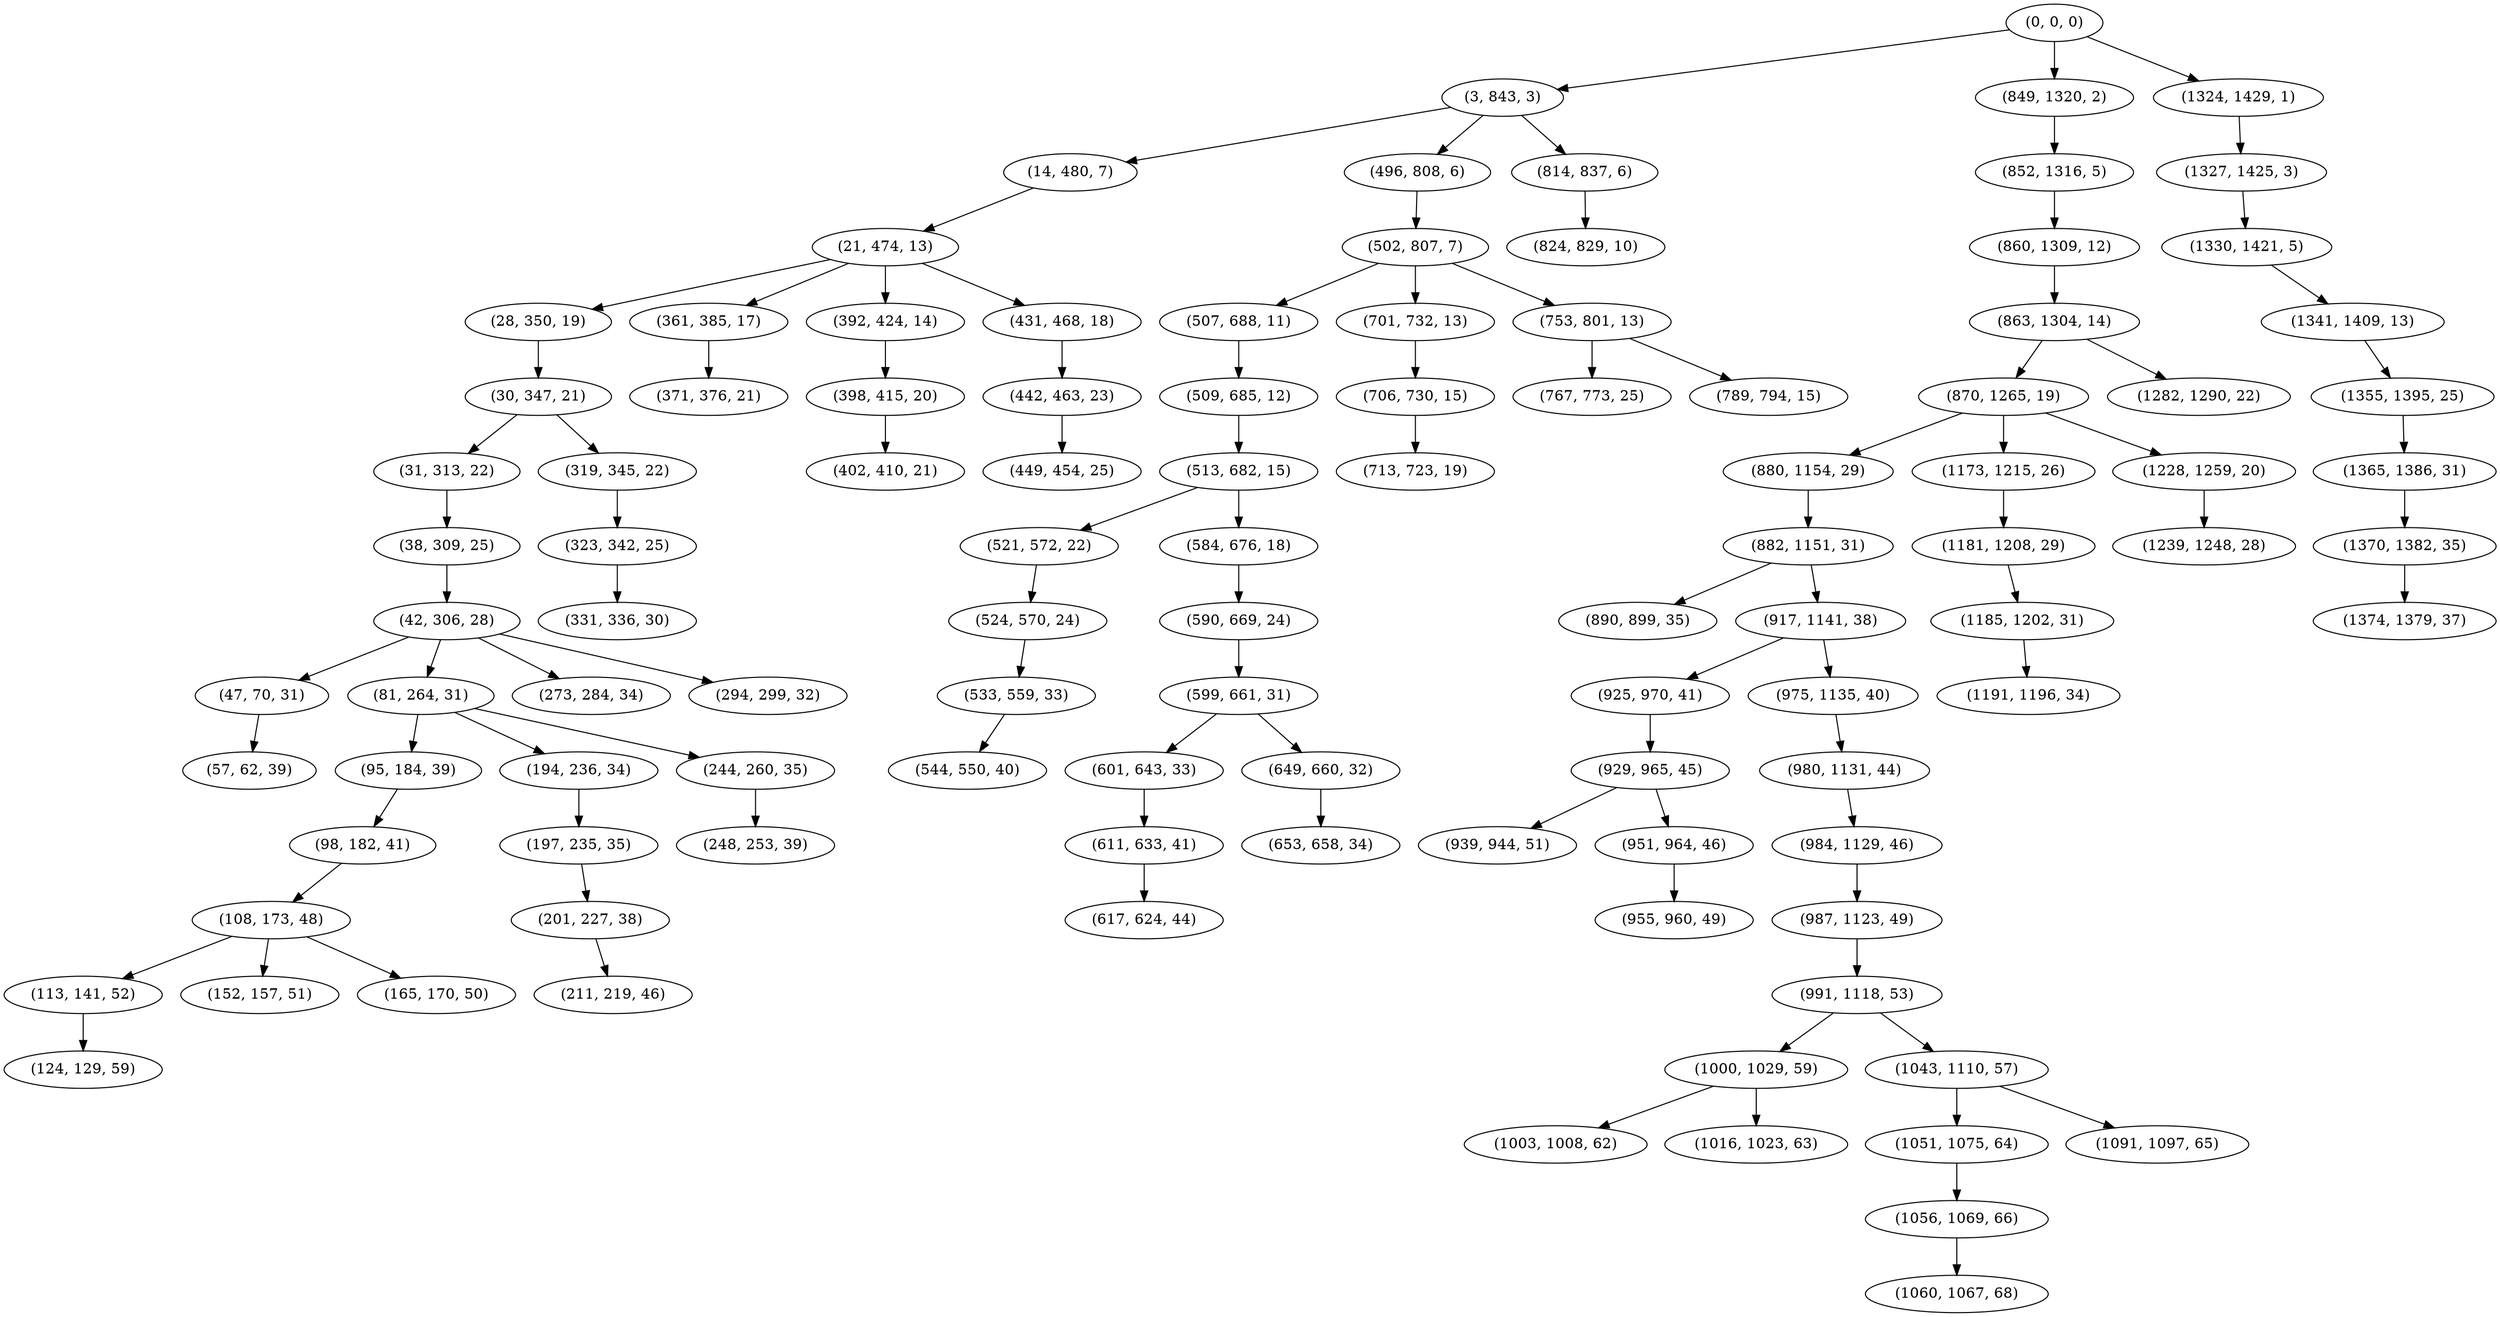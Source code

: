 digraph tree {
    "(0, 0, 0)";
    "(3, 843, 3)";
    "(14, 480, 7)";
    "(21, 474, 13)";
    "(28, 350, 19)";
    "(30, 347, 21)";
    "(31, 313, 22)";
    "(38, 309, 25)";
    "(42, 306, 28)";
    "(47, 70, 31)";
    "(57, 62, 39)";
    "(81, 264, 31)";
    "(95, 184, 39)";
    "(98, 182, 41)";
    "(108, 173, 48)";
    "(113, 141, 52)";
    "(124, 129, 59)";
    "(152, 157, 51)";
    "(165, 170, 50)";
    "(194, 236, 34)";
    "(197, 235, 35)";
    "(201, 227, 38)";
    "(211, 219, 46)";
    "(244, 260, 35)";
    "(248, 253, 39)";
    "(273, 284, 34)";
    "(294, 299, 32)";
    "(319, 345, 22)";
    "(323, 342, 25)";
    "(331, 336, 30)";
    "(361, 385, 17)";
    "(371, 376, 21)";
    "(392, 424, 14)";
    "(398, 415, 20)";
    "(402, 410, 21)";
    "(431, 468, 18)";
    "(442, 463, 23)";
    "(449, 454, 25)";
    "(496, 808, 6)";
    "(502, 807, 7)";
    "(507, 688, 11)";
    "(509, 685, 12)";
    "(513, 682, 15)";
    "(521, 572, 22)";
    "(524, 570, 24)";
    "(533, 559, 33)";
    "(544, 550, 40)";
    "(584, 676, 18)";
    "(590, 669, 24)";
    "(599, 661, 31)";
    "(601, 643, 33)";
    "(611, 633, 41)";
    "(617, 624, 44)";
    "(649, 660, 32)";
    "(653, 658, 34)";
    "(701, 732, 13)";
    "(706, 730, 15)";
    "(713, 723, 19)";
    "(753, 801, 13)";
    "(767, 773, 25)";
    "(789, 794, 15)";
    "(814, 837, 6)";
    "(824, 829, 10)";
    "(849, 1320, 2)";
    "(852, 1316, 5)";
    "(860, 1309, 12)";
    "(863, 1304, 14)";
    "(870, 1265, 19)";
    "(880, 1154, 29)";
    "(882, 1151, 31)";
    "(890, 899, 35)";
    "(917, 1141, 38)";
    "(925, 970, 41)";
    "(929, 965, 45)";
    "(939, 944, 51)";
    "(951, 964, 46)";
    "(955, 960, 49)";
    "(975, 1135, 40)";
    "(980, 1131, 44)";
    "(984, 1129, 46)";
    "(987, 1123, 49)";
    "(991, 1118, 53)";
    "(1000, 1029, 59)";
    "(1003, 1008, 62)";
    "(1016, 1023, 63)";
    "(1043, 1110, 57)";
    "(1051, 1075, 64)";
    "(1056, 1069, 66)";
    "(1060, 1067, 68)";
    "(1091, 1097, 65)";
    "(1173, 1215, 26)";
    "(1181, 1208, 29)";
    "(1185, 1202, 31)";
    "(1191, 1196, 34)";
    "(1228, 1259, 20)";
    "(1239, 1248, 28)";
    "(1282, 1290, 22)";
    "(1324, 1429, 1)";
    "(1327, 1425, 3)";
    "(1330, 1421, 5)";
    "(1341, 1409, 13)";
    "(1355, 1395, 25)";
    "(1365, 1386, 31)";
    "(1370, 1382, 35)";
    "(1374, 1379, 37)";
    "(0, 0, 0)" -> "(3, 843, 3)";
    "(0, 0, 0)" -> "(849, 1320, 2)";
    "(0, 0, 0)" -> "(1324, 1429, 1)";
    "(3, 843, 3)" -> "(14, 480, 7)";
    "(3, 843, 3)" -> "(496, 808, 6)";
    "(3, 843, 3)" -> "(814, 837, 6)";
    "(14, 480, 7)" -> "(21, 474, 13)";
    "(21, 474, 13)" -> "(28, 350, 19)";
    "(21, 474, 13)" -> "(361, 385, 17)";
    "(21, 474, 13)" -> "(392, 424, 14)";
    "(21, 474, 13)" -> "(431, 468, 18)";
    "(28, 350, 19)" -> "(30, 347, 21)";
    "(30, 347, 21)" -> "(31, 313, 22)";
    "(30, 347, 21)" -> "(319, 345, 22)";
    "(31, 313, 22)" -> "(38, 309, 25)";
    "(38, 309, 25)" -> "(42, 306, 28)";
    "(42, 306, 28)" -> "(47, 70, 31)";
    "(42, 306, 28)" -> "(81, 264, 31)";
    "(42, 306, 28)" -> "(273, 284, 34)";
    "(42, 306, 28)" -> "(294, 299, 32)";
    "(47, 70, 31)" -> "(57, 62, 39)";
    "(81, 264, 31)" -> "(95, 184, 39)";
    "(81, 264, 31)" -> "(194, 236, 34)";
    "(81, 264, 31)" -> "(244, 260, 35)";
    "(95, 184, 39)" -> "(98, 182, 41)";
    "(98, 182, 41)" -> "(108, 173, 48)";
    "(108, 173, 48)" -> "(113, 141, 52)";
    "(108, 173, 48)" -> "(152, 157, 51)";
    "(108, 173, 48)" -> "(165, 170, 50)";
    "(113, 141, 52)" -> "(124, 129, 59)";
    "(194, 236, 34)" -> "(197, 235, 35)";
    "(197, 235, 35)" -> "(201, 227, 38)";
    "(201, 227, 38)" -> "(211, 219, 46)";
    "(244, 260, 35)" -> "(248, 253, 39)";
    "(319, 345, 22)" -> "(323, 342, 25)";
    "(323, 342, 25)" -> "(331, 336, 30)";
    "(361, 385, 17)" -> "(371, 376, 21)";
    "(392, 424, 14)" -> "(398, 415, 20)";
    "(398, 415, 20)" -> "(402, 410, 21)";
    "(431, 468, 18)" -> "(442, 463, 23)";
    "(442, 463, 23)" -> "(449, 454, 25)";
    "(496, 808, 6)" -> "(502, 807, 7)";
    "(502, 807, 7)" -> "(507, 688, 11)";
    "(502, 807, 7)" -> "(701, 732, 13)";
    "(502, 807, 7)" -> "(753, 801, 13)";
    "(507, 688, 11)" -> "(509, 685, 12)";
    "(509, 685, 12)" -> "(513, 682, 15)";
    "(513, 682, 15)" -> "(521, 572, 22)";
    "(513, 682, 15)" -> "(584, 676, 18)";
    "(521, 572, 22)" -> "(524, 570, 24)";
    "(524, 570, 24)" -> "(533, 559, 33)";
    "(533, 559, 33)" -> "(544, 550, 40)";
    "(584, 676, 18)" -> "(590, 669, 24)";
    "(590, 669, 24)" -> "(599, 661, 31)";
    "(599, 661, 31)" -> "(601, 643, 33)";
    "(599, 661, 31)" -> "(649, 660, 32)";
    "(601, 643, 33)" -> "(611, 633, 41)";
    "(611, 633, 41)" -> "(617, 624, 44)";
    "(649, 660, 32)" -> "(653, 658, 34)";
    "(701, 732, 13)" -> "(706, 730, 15)";
    "(706, 730, 15)" -> "(713, 723, 19)";
    "(753, 801, 13)" -> "(767, 773, 25)";
    "(753, 801, 13)" -> "(789, 794, 15)";
    "(814, 837, 6)" -> "(824, 829, 10)";
    "(849, 1320, 2)" -> "(852, 1316, 5)";
    "(852, 1316, 5)" -> "(860, 1309, 12)";
    "(860, 1309, 12)" -> "(863, 1304, 14)";
    "(863, 1304, 14)" -> "(870, 1265, 19)";
    "(863, 1304, 14)" -> "(1282, 1290, 22)";
    "(870, 1265, 19)" -> "(880, 1154, 29)";
    "(870, 1265, 19)" -> "(1173, 1215, 26)";
    "(870, 1265, 19)" -> "(1228, 1259, 20)";
    "(880, 1154, 29)" -> "(882, 1151, 31)";
    "(882, 1151, 31)" -> "(890, 899, 35)";
    "(882, 1151, 31)" -> "(917, 1141, 38)";
    "(917, 1141, 38)" -> "(925, 970, 41)";
    "(917, 1141, 38)" -> "(975, 1135, 40)";
    "(925, 970, 41)" -> "(929, 965, 45)";
    "(929, 965, 45)" -> "(939, 944, 51)";
    "(929, 965, 45)" -> "(951, 964, 46)";
    "(951, 964, 46)" -> "(955, 960, 49)";
    "(975, 1135, 40)" -> "(980, 1131, 44)";
    "(980, 1131, 44)" -> "(984, 1129, 46)";
    "(984, 1129, 46)" -> "(987, 1123, 49)";
    "(987, 1123, 49)" -> "(991, 1118, 53)";
    "(991, 1118, 53)" -> "(1000, 1029, 59)";
    "(991, 1118, 53)" -> "(1043, 1110, 57)";
    "(1000, 1029, 59)" -> "(1003, 1008, 62)";
    "(1000, 1029, 59)" -> "(1016, 1023, 63)";
    "(1043, 1110, 57)" -> "(1051, 1075, 64)";
    "(1043, 1110, 57)" -> "(1091, 1097, 65)";
    "(1051, 1075, 64)" -> "(1056, 1069, 66)";
    "(1056, 1069, 66)" -> "(1060, 1067, 68)";
    "(1173, 1215, 26)" -> "(1181, 1208, 29)";
    "(1181, 1208, 29)" -> "(1185, 1202, 31)";
    "(1185, 1202, 31)" -> "(1191, 1196, 34)";
    "(1228, 1259, 20)" -> "(1239, 1248, 28)";
    "(1324, 1429, 1)" -> "(1327, 1425, 3)";
    "(1327, 1425, 3)" -> "(1330, 1421, 5)";
    "(1330, 1421, 5)" -> "(1341, 1409, 13)";
    "(1341, 1409, 13)" -> "(1355, 1395, 25)";
    "(1355, 1395, 25)" -> "(1365, 1386, 31)";
    "(1365, 1386, 31)" -> "(1370, 1382, 35)";
    "(1370, 1382, 35)" -> "(1374, 1379, 37)";
}

